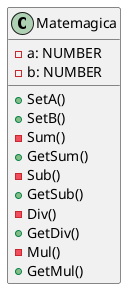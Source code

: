 @startuml
class Matemagica{
    -a: NUMBER
    -b: NUMBER
    +SetA()
    +SetB()
    -Sum()
    +GetSum()
    -Sub()
    +GetSub()
    -Div()
    +GetDiv()
    -Mul()
    +GetMul()
}
@enduml